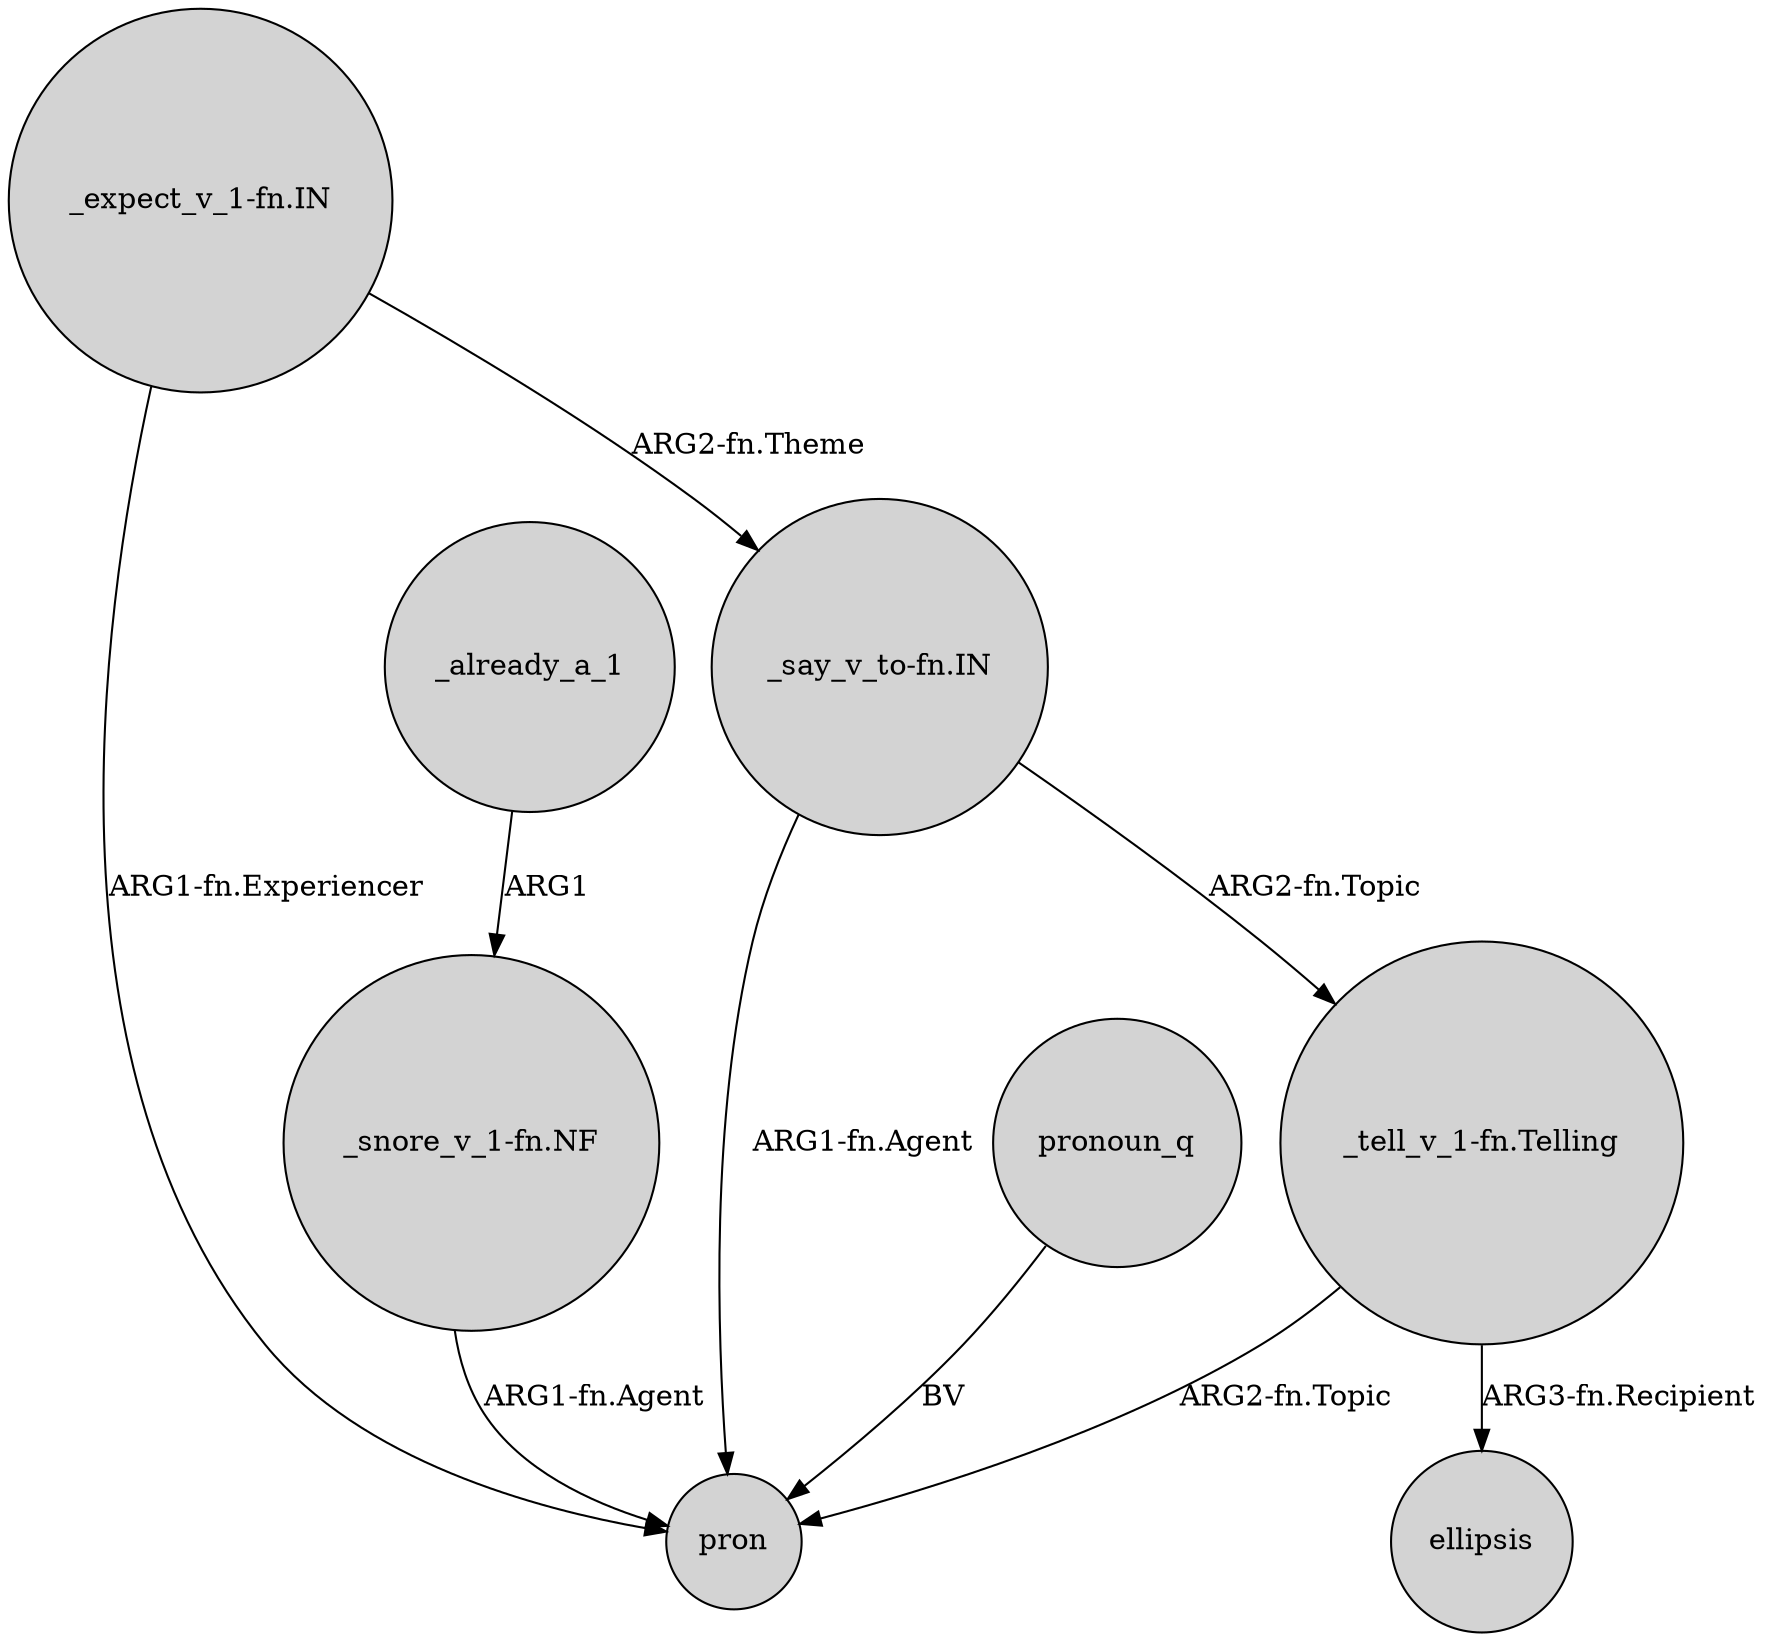 digraph {
	node [shape=circle style=filled]
	"_expect_v_1-fn.IN" -> pron [label="ARG1-fn.Experiencer"]
	"_tell_v_1-fn.Telling" -> pron [label="ARG2-fn.Topic"]
	"_tell_v_1-fn.Telling" -> ellipsis [label="ARG3-fn.Recipient"]
	_already_a_1 -> "_snore_v_1-fn.NF" [label=ARG1]
	"_snore_v_1-fn.NF" -> pron [label="ARG1-fn.Agent"]
	"_say_v_to-fn.IN" -> "_tell_v_1-fn.Telling" [label="ARG2-fn.Topic"]
	"_expect_v_1-fn.IN" -> "_say_v_to-fn.IN" [label="ARG2-fn.Theme"]
	"_say_v_to-fn.IN" -> pron [label="ARG1-fn.Agent"]
	pronoun_q -> pron [label=BV]
}
